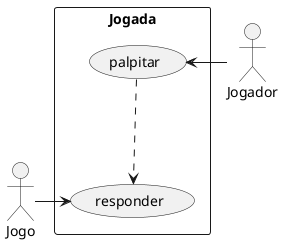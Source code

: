 @startuml
actor "Jogo" as jogo

actor "Jogador" as jogador

rectangle Jogada {
usecase "palpitar" as UC1
usecase "responder" as UC2
}

UC1 .down.> UC2 
jogo -right-> UC2
jogador -left-> UC1
@enduml